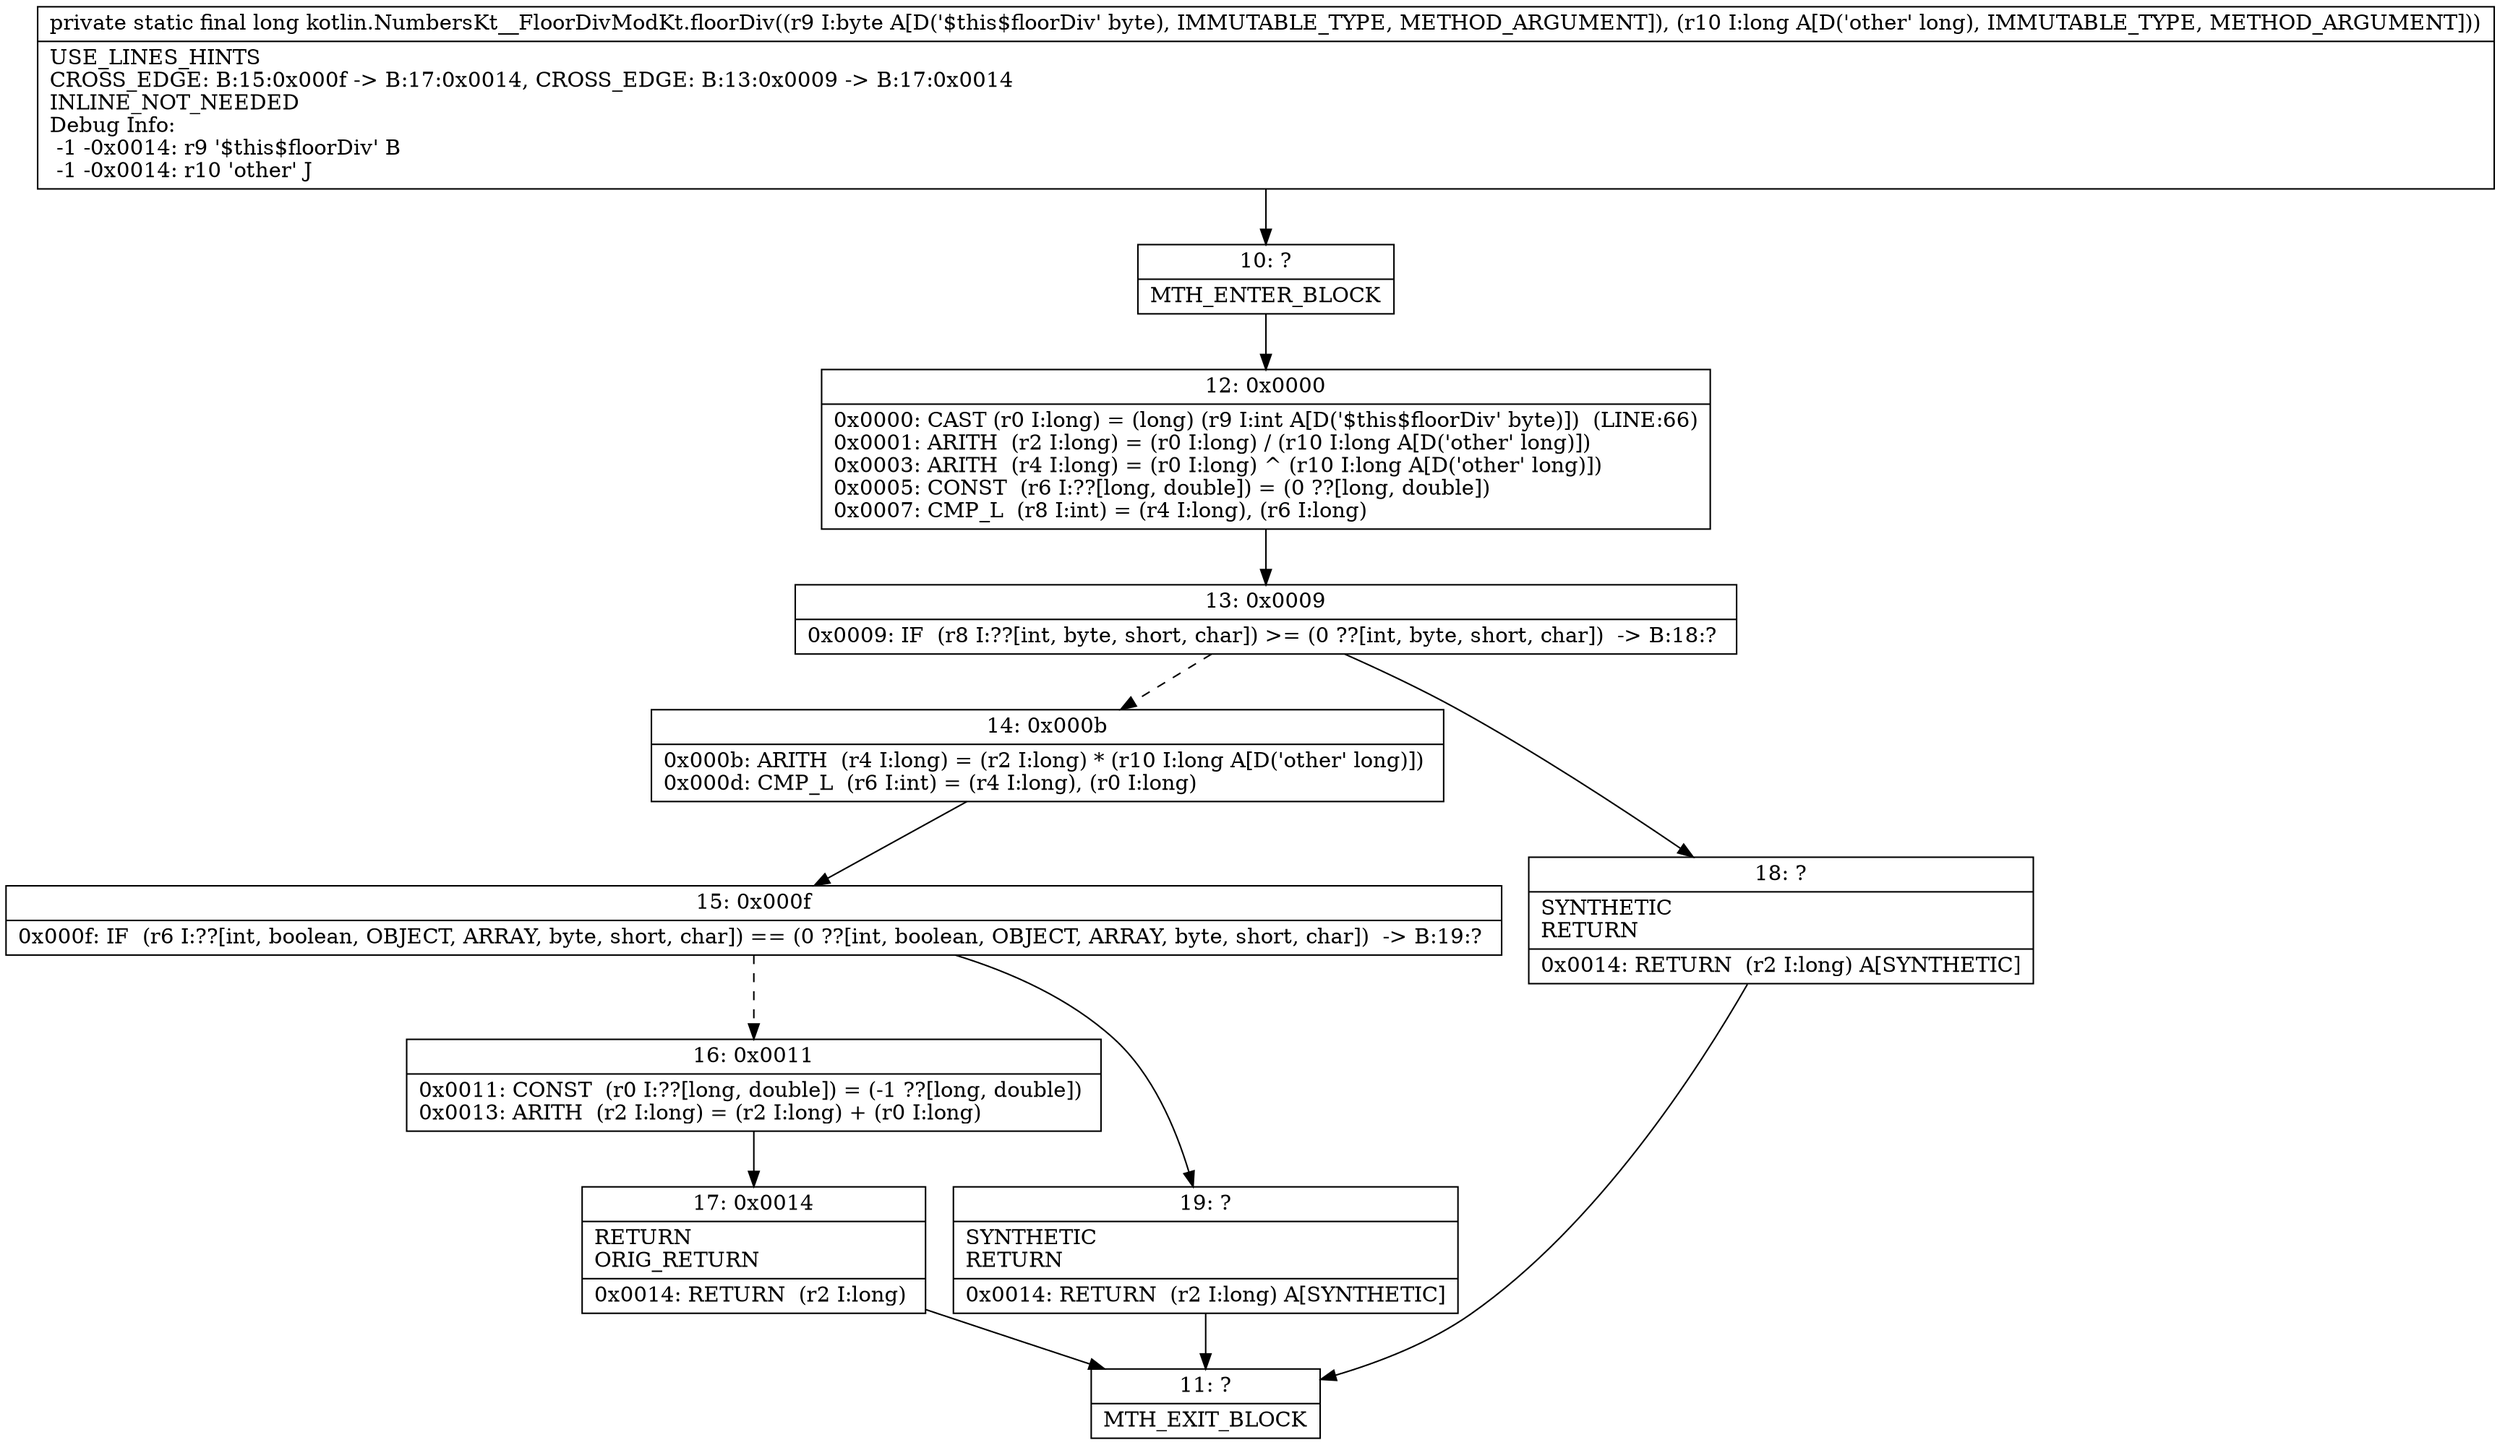 digraph "CFG forkotlin.NumbersKt__FloorDivModKt.floorDiv(BJ)J" {
Node_10 [shape=record,label="{10\:\ ?|MTH_ENTER_BLOCK\l}"];
Node_12 [shape=record,label="{12\:\ 0x0000|0x0000: CAST (r0 I:long) = (long) (r9 I:int A[D('$this$floorDiv' byte)])  (LINE:66)\l0x0001: ARITH  (r2 I:long) = (r0 I:long) \/ (r10 I:long A[D('other' long)]) \l0x0003: ARITH  (r4 I:long) = (r0 I:long) ^ (r10 I:long A[D('other' long)]) \l0x0005: CONST  (r6 I:??[long, double]) = (0 ??[long, double]) \l0x0007: CMP_L  (r8 I:int) = (r4 I:long), (r6 I:long) \l}"];
Node_13 [shape=record,label="{13\:\ 0x0009|0x0009: IF  (r8 I:??[int, byte, short, char]) \>= (0 ??[int, byte, short, char])  \-\> B:18:? \l}"];
Node_14 [shape=record,label="{14\:\ 0x000b|0x000b: ARITH  (r4 I:long) = (r2 I:long) * (r10 I:long A[D('other' long)]) \l0x000d: CMP_L  (r6 I:int) = (r4 I:long), (r0 I:long) \l}"];
Node_15 [shape=record,label="{15\:\ 0x000f|0x000f: IF  (r6 I:??[int, boolean, OBJECT, ARRAY, byte, short, char]) == (0 ??[int, boolean, OBJECT, ARRAY, byte, short, char])  \-\> B:19:? \l}"];
Node_16 [shape=record,label="{16\:\ 0x0011|0x0011: CONST  (r0 I:??[long, double]) = (\-1 ??[long, double]) \l0x0013: ARITH  (r2 I:long) = (r2 I:long) + (r0 I:long) \l}"];
Node_17 [shape=record,label="{17\:\ 0x0014|RETURN\lORIG_RETURN\l|0x0014: RETURN  (r2 I:long) \l}"];
Node_11 [shape=record,label="{11\:\ ?|MTH_EXIT_BLOCK\l}"];
Node_19 [shape=record,label="{19\:\ ?|SYNTHETIC\lRETURN\l|0x0014: RETURN  (r2 I:long) A[SYNTHETIC]\l}"];
Node_18 [shape=record,label="{18\:\ ?|SYNTHETIC\lRETURN\l|0x0014: RETURN  (r2 I:long) A[SYNTHETIC]\l}"];
MethodNode[shape=record,label="{private static final long kotlin.NumbersKt__FloorDivModKt.floorDiv((r9 I:byte A[D('$this$floorDiv' byte), IMMUTABLE_TYPE, METHOD_ARGUMENT]), (r10 I:long A[D('other' long), IMMUTABLE_TYPE, METHOD_ARGUMENT]))  | USE_LINES_HINTS\lCROSS_EDGE: B:15:0x000f \-\> B:17:0x0014, CROSS_EDGE: B:13:0x0009 \-\> B:17:0x0014\lINLINE_NOT_NEEDED\lDebug Info:\l  \-1 \-0x0014: r9 '$this$floorDiv' B\l  \-1 \-0x0014: r10 'other' J\l}"];
MethodNode -> Node_10;Node_10 -> Node_12;
Node_12 -> Node_13;
Node_13 -> Node_14[style=dashed];
Node_13 -> Node_18;
Node_14 -> Node_15;
Node_15 -> Node_16[style=dashed];
Node_15 -> Node_19;
Node_16 -> Node_17;
Node_17 -> Node_11;
Node_19 -> Node_11;
Node_18 -> Node_11;
}

